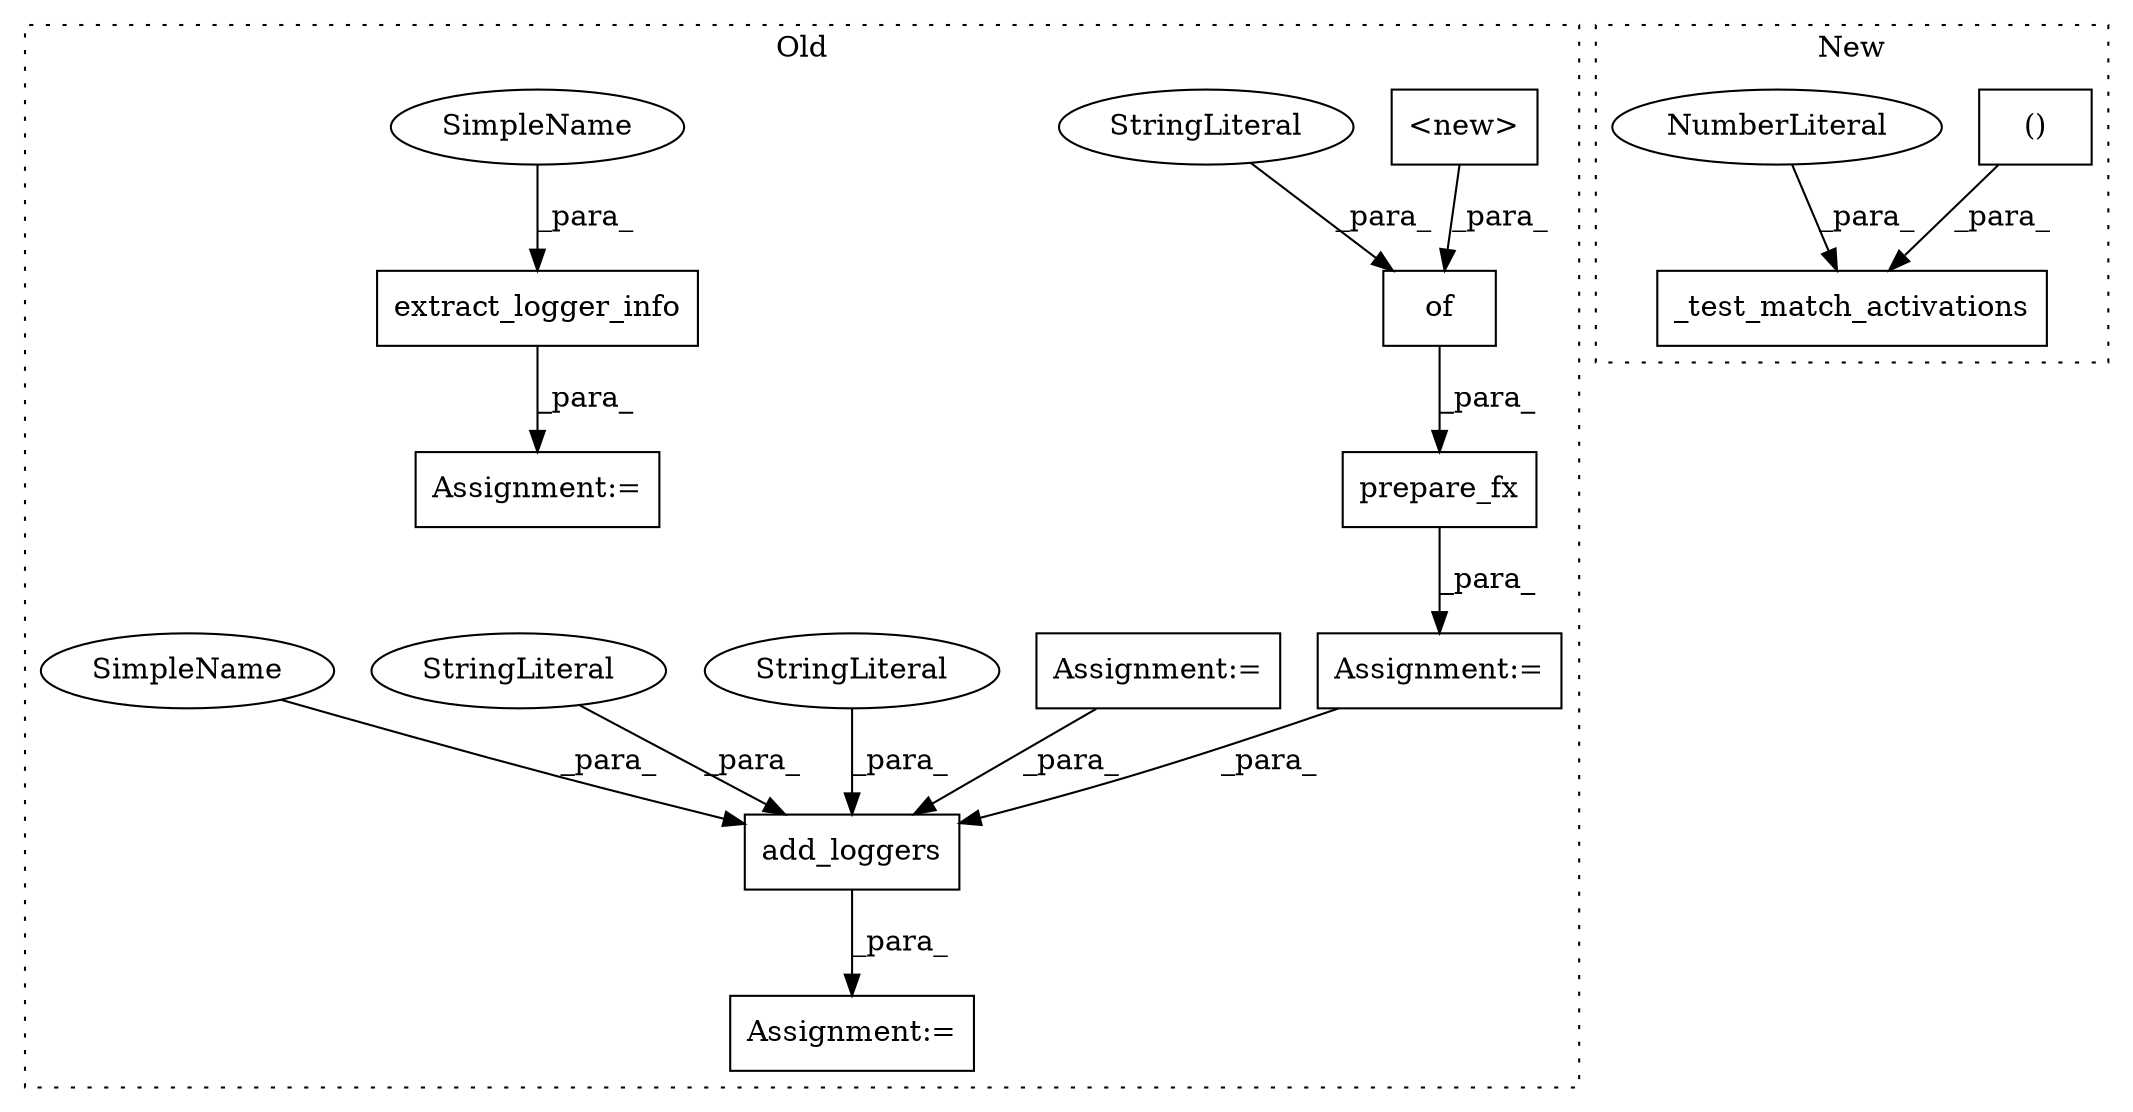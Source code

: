 digraph G {
subgraph cluster0 {
1 [label="of" a="32" s="36958,37004" l="3,1" shape="box"];
4 [label="<new>" a="14" s="36964" l="40" shape="box"];
6 [label="StringLiteral" a="45" s="36961" l="2" shape="ellipse"];
7 [label="Assignment:=" a="7" s="37129" l="2" shape="box"];
8 [label="prepare_fx" a="32" s="36941,37005" l="11,1" shape="box"];
9 [label="Assignment:=" a="7" s="36940" l="1" shape="box"];
10 [label="Assignment:=" a="7" s="36760" l="4" shape="box"];
11 [label="add_loggers" a="32" s="37131,37184" l="12,1" shape="box"];
12 [label="extract_logger_info" a="32" s="37593,37637" l="20,1" shape="box"];
13 [label="StringLiteral" a="45" s="37162" l="6" shape="ellipse"];
14 [label="StringLiteral" a="45" s="37143" l="15" shape="ellipse"];
15 [label="Assignment:=" a="7" s="37592" l="1" shape="box"];
16 [label="SimpleName" a="42" s="37625" l="12" shape="ellipse"];
17 [label="SimpleName" a="42" s="37172" l="12" shape="ellipse"];
label = "Old";
style="dotted";
}
subgraph cluster1 {
2 [label="_test_match_activations" a="32" s="38799,38897" l="24,1" shape="box"];
3 [label="()" a="106" s="38830" l="44" shape="box"];
5 [label="NumberLiteral" a="34" s="38896" l="1" shape="ellipse"];
label = "New";
style="dotted";
}
1 -> 8 [label="_para_"];
3 -> 2 [label="_para_"];
4 -> 1 [label="_para_"];
5 -> 2 [label="_para_"];
6 -> 1 [label="_para_"];
8 -> 9 [label="_para_"];
9 -> 11 [label="_para_"];
10 -> 11 [label="_para_"];
11 -> 7 [label="_para_"];
12 -> 15 [label="_para_"];
13 -> 11 [label="_para_"];
14 -> 11 [label="_para_"];
16 -> 12 [label="_para_"];
17 -> 11 [label="_para_"];
}